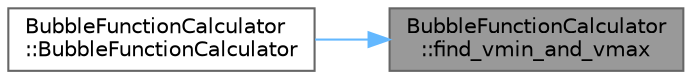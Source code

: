 digraph "BubbleFunctionCalculator::find_vmin_and_vmax"
{
 // INTERACTIVE_SVG=YES
 // LATEX_PDF_SIZE
  bgcolor="transparent";
  edge [fontname=Helvetica,fontsize=10,labelfontname=Helvetica,labelfontsize=10];
  node [fontname=Helvetica,fontsize=10,shape=box,height=0.2,width=0.4];
  rankdir="RL";
  Node1 [id="Node000001",label="BubbleFunctionCalculator\l::find_vmin_and_vmax",height=0.2,width=0.4,color="gray40", fillcolor="grey60", style="filled", fontcolor="black",tooltip=" "];
  Node1 -> Node2 [id="edge1_Node000001_Node000002",dir="back",color="steelblue1",style="solid",tooltip=" "];
  Node2 [id="Node000002",label="BubbleFunctionCalculator\l::BubbleFunctionCalculator",height=0.2,width=0.4,color="grey40", fillcolor="white", style="filled",URL="$de/d96/classBubbleFunctionCalculator.html#ad6321cdf6432a2d9f6cd0ee44719f0c5",tooltip=" "];
}
